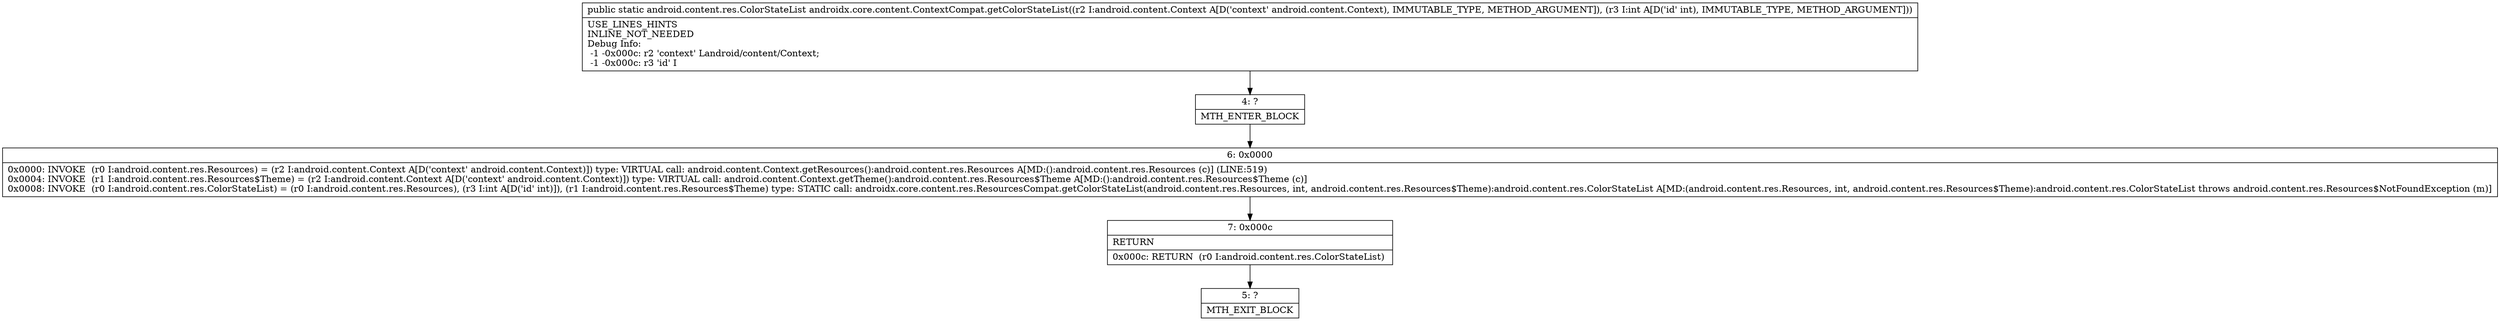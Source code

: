 digraph "CFG forandroidx.core.content.ContextCompat.getColorStateList(Landroid\/content\/Context;I)Landroid\/content\/res\/ColorStateList;" {
Node_4 [shape=record,label="{4\:\ ?|MTH_ENTER_BLOCK\l}"];
Node_6 [shape=record,label="{6\:\ 0x0000|0x0000: INVOKE  (r0 I:android.content.res.Resources) = (r2 I:android.content.Context A[D('context' android.content.Context)]) type: VIRTUAL call: android.content.Context.getResources():android.content.res.Resources A[MD:():android.content.res.Resources (c)] (LINE:519)\l0x0004: INVOKE  (r1 I:android.content.res.Resources$Theme) = (r2 I:android.content.Context A[D('context' android.content.Context)]) type: VIRTUAL call: android.content.Context.getTheme():android.content.res.Resources$Theme A[MD:():android.content.res.Resources$Theme (c)]\l0x0008: INVOKE  (r0 I:android.content.res.ColorStateList) = (r0 I:android.content.res.Resources), (r3 I:int A[D('id' int)]), (r1 I:android.content.res.Resources$Theme) type: STATIC call: androidx.core.content.res.ResourcesCompat.getColorStateList(android.content.res.Resources, int, android.content.res.Resources$Theme):android.content.res.ColorStateList A[MD:(android.content.res.Resources, int, android.content.res.Resources$Theme):android.content.res.ColorStateList throws android.content.res.Resources$NotFoundException (m)]\l}"];
Node_7 [shape=record,label="{7\:\ 0x000c|RETURN\l|0x000c: RETURN  (r0 I:android.content.res.ColorStateList) \l}"];
Node_5 [shape=record,label="{5\:\ ?|MTH_EXIT_BLOCK\l}"];
MethodNode[shape=record,label="{public static android.content.res.ColorStateList androidx.core.content.ContextCompat.getColorStateList((r2 I:android.content.Context A[D('context' android.content.Context), IMMUTABLE_TYPE, METHOD_ARGUMENT]), (r3 I:int A[D('id' int), IMMUTABLE_TYPE, METHOD_ARGUMENT]))  | USE_LINES_HINTS\lINLINE_NOT_NEEDED\lDebug Info:\l  \-1 \-0x000c: r2 'context' Landroid\/content\/Context;\l  \-1 \-0x000c: r3 'id' I\l}"];
MethodNode -> Node_4;Node_4 -> Node_6;
Node_6 -> Node_7;
Node_7 -> Node_5;
}

